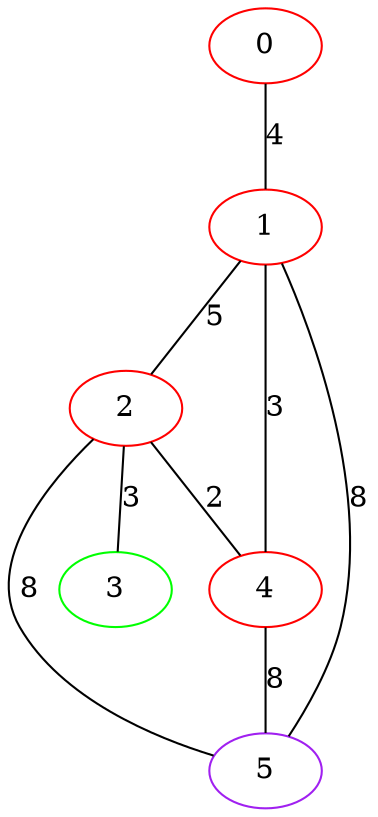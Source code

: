 graph "" {
0 [color=red, weight=1];
1 [color=red, weight=1];
2 [color=red, weight=1];
3 [color=green, weight=2];
4 [color=red, weight=1];
5 [color=purple, weight=4];
0 -- 1  [key=0, label=4];
1 -- 2  [key=0, label=5];
1 -- 4  [key=0, label=3];
1 -- 5  [key=0, label=8];
2 -- 3  [key=0, label=3];
2 -- 4  [key=0, label=2];
2 -- 5  [key=0, label=8];
4 -- 5  [key=0, label=8];
}
